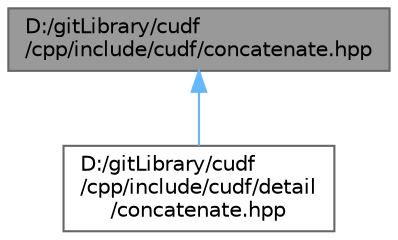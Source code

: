 digraph "D:/gitLibrary/cudf/cpp/include/cudf/concatenate.hpp"
{
 // LATEX_PDF_SIZE
  bgcolor="transparent";
  edge [fontname=Helvetica,fontsize=10,labelfontname=Helvetica,labelfontsize=10];
  node [fontname=Helvetica,fontsize=10,shape=box,height=0.2,width=0.4];
  Node1 [id="Node000001",label="D:/gitLibrary/cudf\l/cpp/include/cudf/concatenate.hpp",height=0.2,width=0.4,color="gray40", fillcolor="grey60", style="filled", fontcolor="black",tooltip="Concatenate columns APIs"];
  Node1 -> Node2 [id="edge1_Node000001_Node000002",dir="back",color="steelblue1",style="solid",tooltip=" "];
  Node2 [id="Node000002",label="D:/gitLibrary/cudf\l/cpp/include/cudf/detail\l/concatenate.hpp",height=0.2,width=0.4,color="grey40", fillcolor="white", style="filled",URL="$detail_2concatenate_8hpp.html",tooltip=" "];
}
